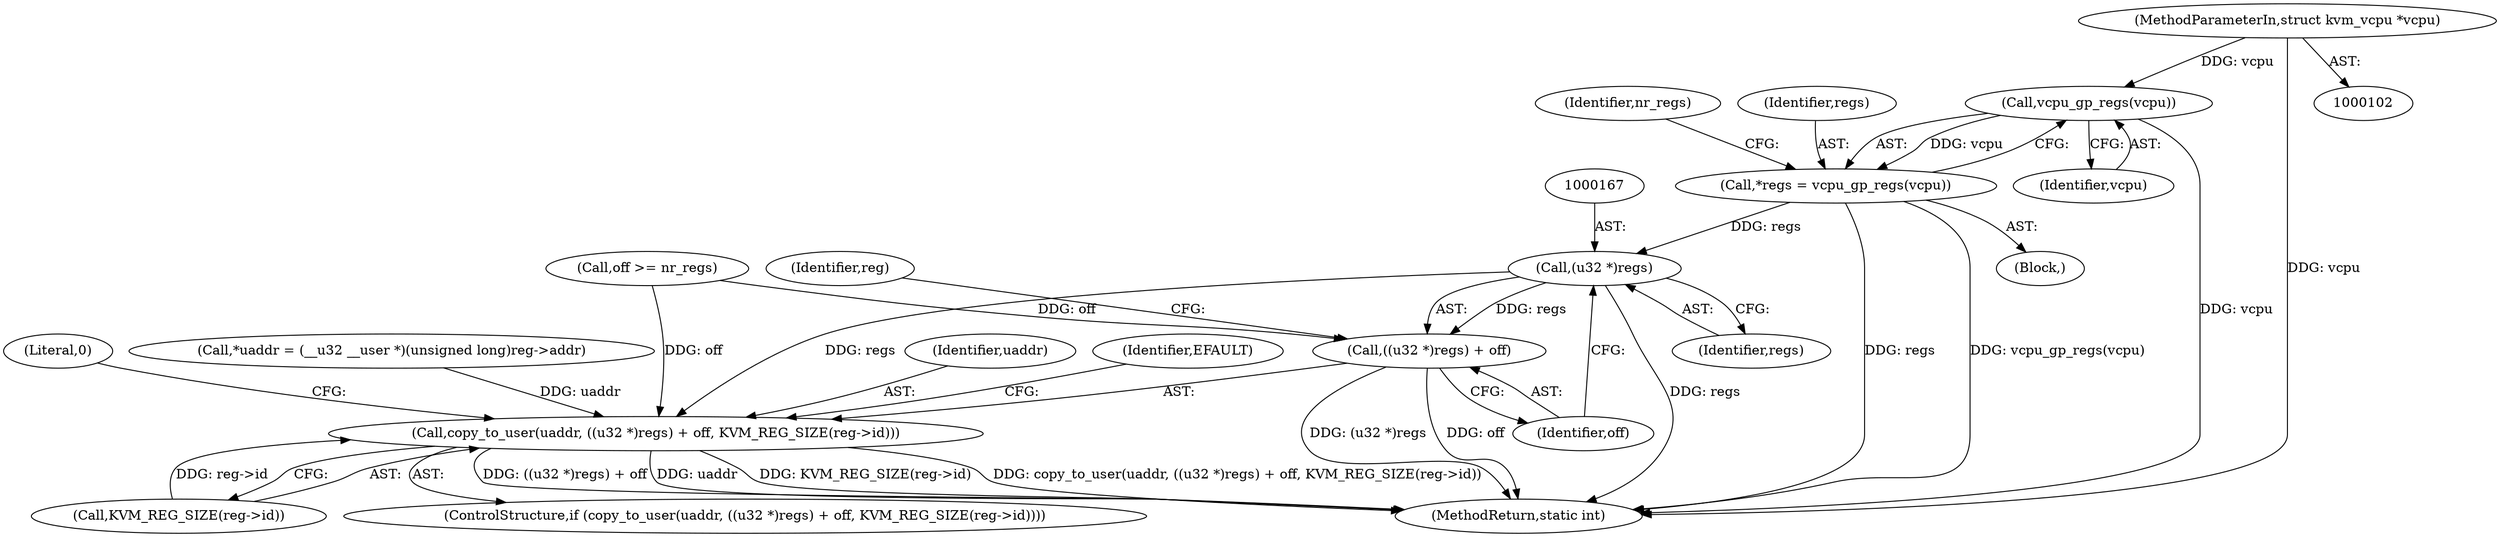 digraph "0_linux_d26c25a9d19b5976b319af528886f89cf455692d@pointer" {
"1000119" [label="(Call,vcpu_gp_regs(vcpu))"];
"1000103" [label="(MethodParameterIn,struct kvm_vcpu *vcpu)"];
"1000117" [label="(Call,*regs = vcpu_gp_regs(vcpu))"];
"1000166" [label="(Call,(u32 *)regs)"];
"1000163" [label="(Call,copy_to_user(uaddr, ((u32 *)regs) + off, KVM_REG_SIZE(reg->id)))"];
"1000165" [label="(Call,((u32 *)regs) + off)"];
"1000168" [label="(Identifier,regs)"];
"1000176" [label="(Identifier,EFAULT)"];
"1000119" [label="(Call,vcpu_gp_regs(vcpu))"];
"1000163" [label="(Call,copy_to_user(uaddr, ((u32 *)regs) + off, KVM_REG_SIZE(reg->id)))"];
"1000117" [label="(Call,*regs = vcpu_gp_regs(vcpu))"];
"1000169" [label="(Identifier,off)"];
"1000179" [label="(MethodReturn,static int)"];
"1000139" [label="(Call,off >= nr_regs)"];
"1000120" [label="(Identifier,vcpu)"];
"1000170" [label="(Call,KVM_REG_SIZE(reg->id))"];
"1000166" [label="(Call,(u32 *)regs)"];
"1000162" [label="(ControlStructure,if (copy_to_user(uaddr, ((u32 *)regs) + off, KVM_REG_SIZE(reg->id))))"];
"1000178" [label="(Literal,0)"];
"1000107" [label="(Call,*uaddr = (__u32 __user *)(unsigned long)reg->addr)"];
"1000164" [label="(Identifier,uaddr)"];
"1000118" [label="(Identifier,regs)"];
"1000165" [label="(Call,((u32 *)regs) + off)"];
"1000105" [label="(Block,)"];
"1000123" [label="(Identifier,nr_regs)"];
"1000103" [label="(MethodParameterIn,struct kvm_vcpu *vcpu)"];
"1000172" [label="(Identifier,reg)"];
"1000119" -> "1000117"  [label="AST: "];
"1000119" -> "1000120"  [label="CFG: "];
"1000120" -> "1000119"  [label="AST: "];
"1000117" -> "1000119"  [label="CFG: "];
"1000119" -> "1000179"  [label="DDG: vcpu"];
"1000119" -> "1000117"  [label="DDG: vcpu"];
"1000103" -> "1000119"  [label="DDG: vcpu"];
"1000103" -> "1000102"  [label="AST: "];
"1000103" -> "1000179"  [label="DDG: vcpu"];
"1000117" -> "1000105"  [label="AST: "];
"1000118" -> "1000117"  [label="AST: "];
"1000123" -> "1000117"  [label="CFG: "];
"1000117" -> "1000179"  [label="DDG: regs"];
"1000117" -> "1000179"  [label="DDG: vcpu_gp_regs(vcpu)"];
"1000117" -> "1000166"  [label="DDG: regs"];
"1000166" -> "1000165"  [label="AST: "];
"1000166" -> "1000168"  [label="CFG: "];
"1000167" -> "1000166"  [label="AST: "];
"1000168" -> "1000166"  [label="AST: "];
"1000169" -> "1000166"  [label="CFG: "];
"1000166" -> "1000179"  [label="DDG: regs"];
"1000166" -> "1000163"  [label="DDG: regs"];
"1000166" -> "1000165"  [label="DDG: regs"];
"1000163" -> "1000162"  [label="AST: "];
"1000163" -> "1000170"  [label="CFG: "];
"1000164" -> "1000163"  [label="AST: "];
"1000165" -> "1000163"  [label="AST: "];
"1000170" -> "1000163"  [label="AST: "];
"1000176" -> "1000163"  [label="CFG: "];
"1000178" -> "1000163"  [label="CFG: "];
"1000163" -> "1000179"  [label="DDG: uaddr"];
"1000163" -> "1000179"  [label="DDG: KVM_REG_SIZE(reg->id)"];
"1000163" -> "1000179"  [label="DDG: copy_to_user(uaddr, ((u32 *)regs) + off, KVM_REG_SIZE(reg->id))"];
"1000163" -> "1000179"  [label="DDG: ((u32 *)regs) + off"];
"1000107" -> "1000163"  [label="DDG: uaddr"];
"1000139" -> "1000163"  [label="DDG: off"];
"1000170" -> "1000163"  [label="DDG: reg->id"];
"1000165" -> "1000169"  [label="CFG: "];
"1000169" -> "1000165"  [label="AST: "];
"1000172" -> "1000165"  [label="CFG: "];
"1000165" -> "1000179"  [label="DDG: off"];
"1000165" -> "1000179"  [label="DDG: (u32 *)regs"];
"1000139" -> "1000165"  [label="DDG: off"];
}
